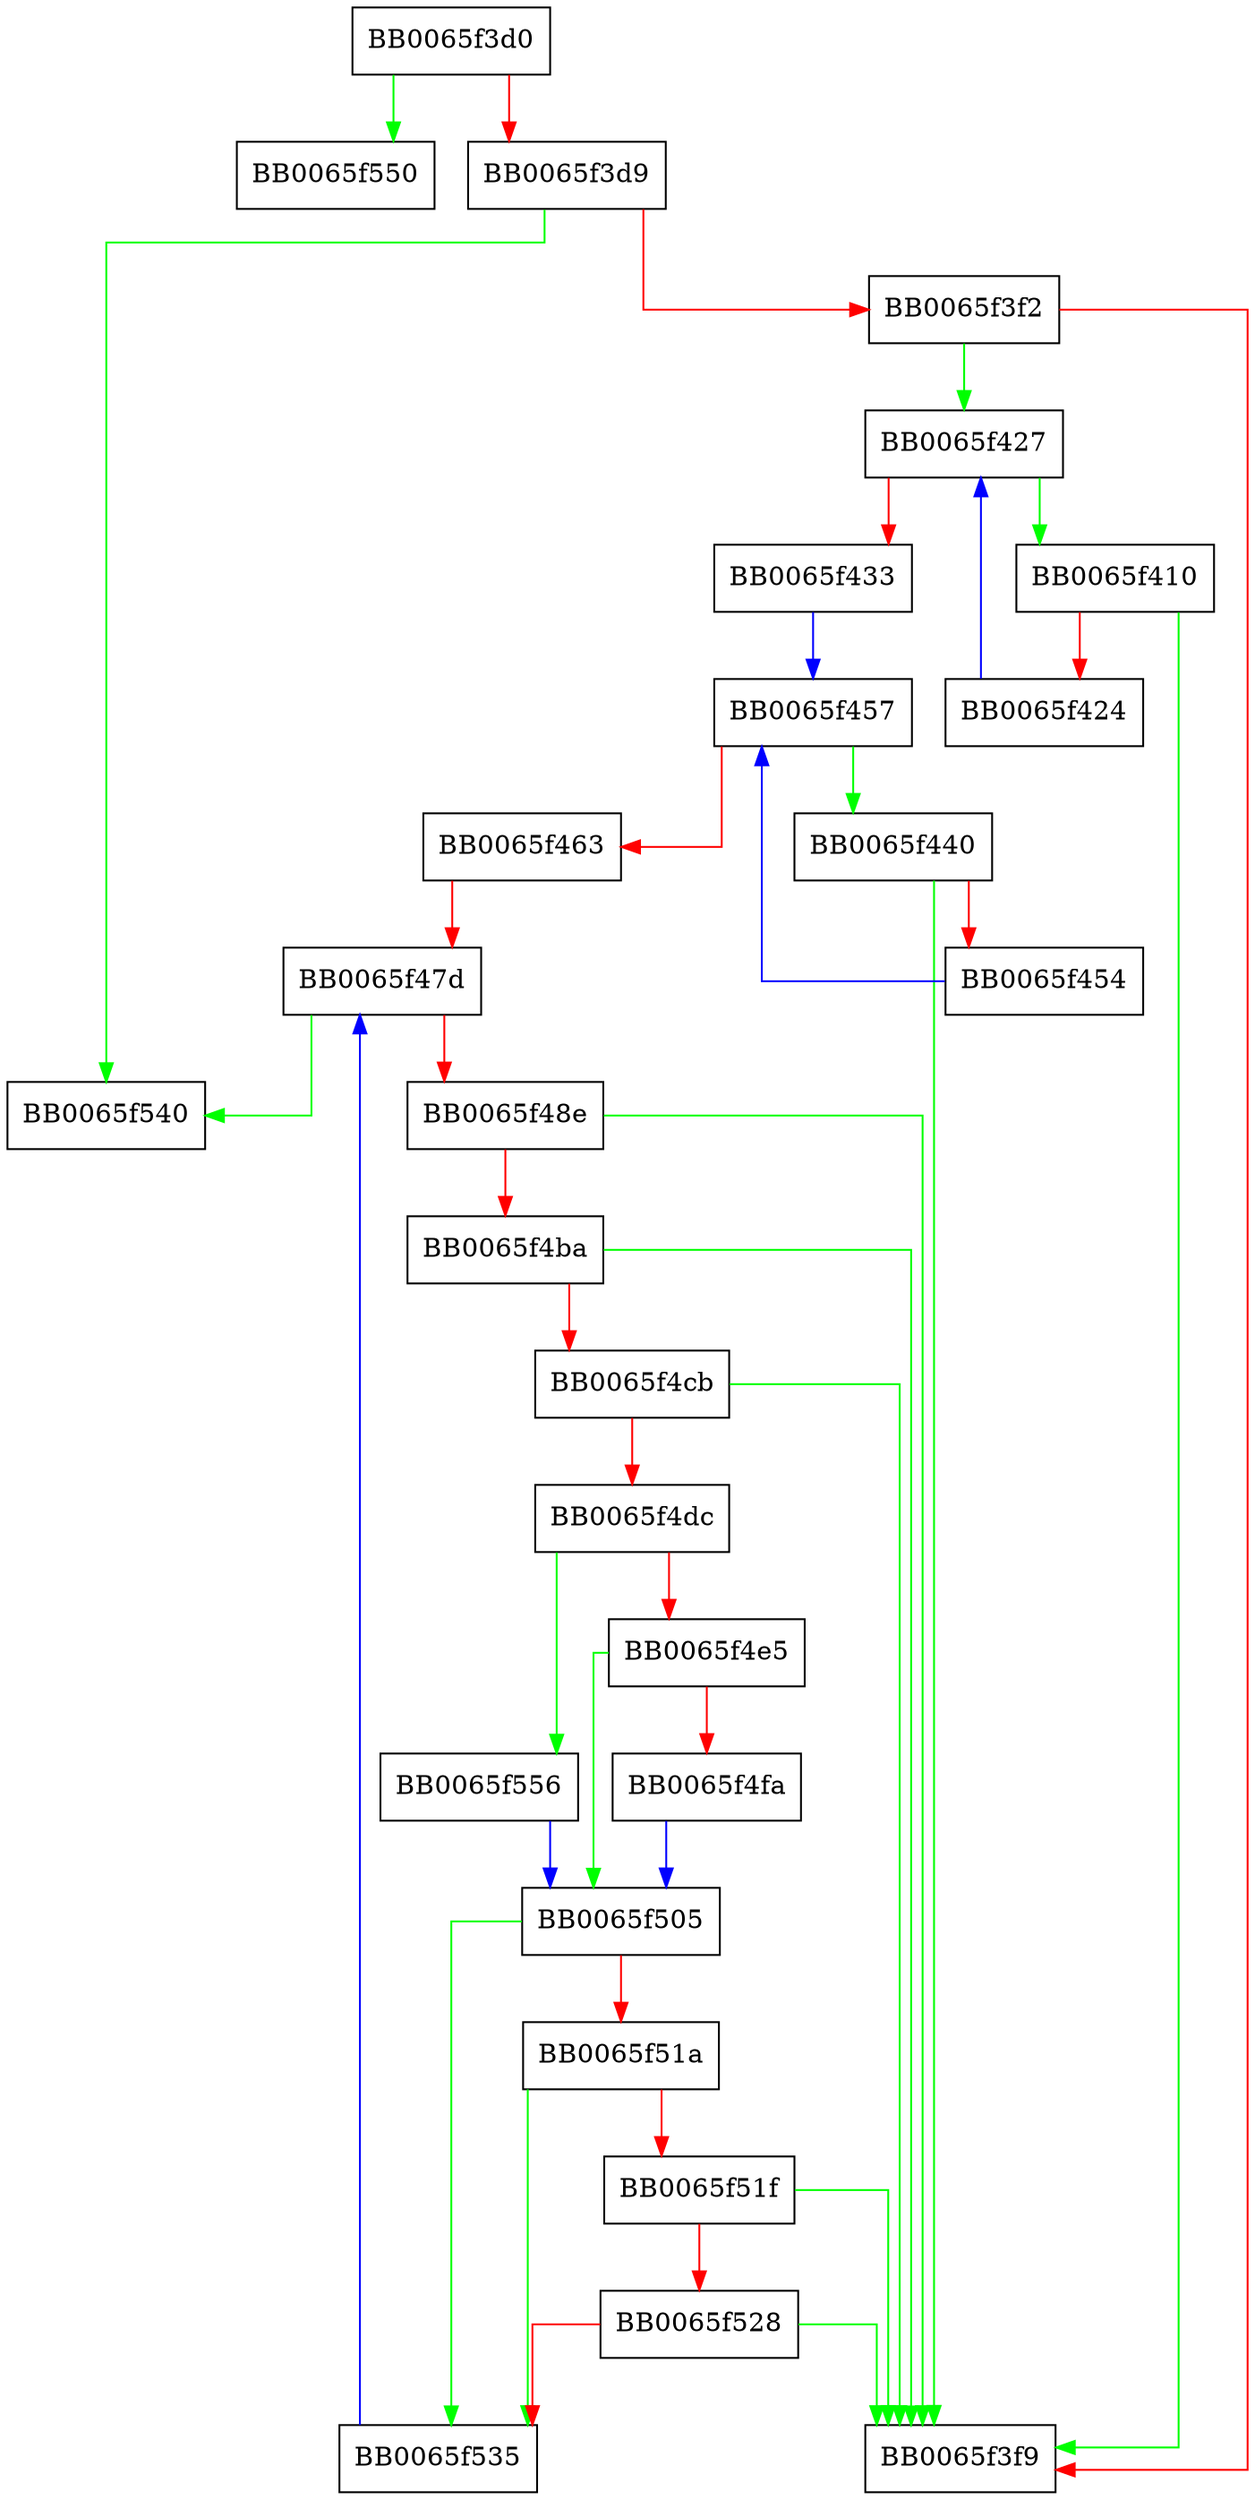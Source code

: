 digraph X509v3_addr_subset {
  node [shape="box"];
  graph [splines=ortho];
  BB0065f3d0 -> BB0065f550 [color="green"];
  BB0065f3d0 -> BB0065f3d9 [color="red"];
  BB0065f3d9 -> BB0065f540 [color="green"];
  BB0065f3d9 -> BB0065f3f2 [color="red"];
  BB0065f3f2 -> BB0065f427 [color="green"];
  BB0065f3f2 -> BB0065f3f9 [color="red"];
  BB0065f410 -> BB0065f3f9 [color="green"];
  BB0065f410 -> BB0065f424 [color="red"];
  BB0065f424 -> BB0065f427 [color="blue"];
  BB0065f427 -> BB0065f410 [color="green"];
  BB0065f427 -> BB0065f433 [color="red"];
  BB0065f433 -> BB0065f457 [color="blue"];
  BB0065f440 -> BB0065f3f9 [color="green"];
  BB0065f440 -> BB0065f454 [color="red"];
  BB0065f454 -> BB0065f457 [color="blue"];
  BB0065f457 -> BB0065f440 [color="green"];
  BB0065f457 -> BB0065f463 [color="red"];
  BB0065f463 -> BB0065f47d [color="red"];
  BB0065f47d -> BB0065f540 [color="green"];
  BB0065f47d -> BB0065f48e [color="red"];
  BB0065f48e -> BB0065f3f9 [color="green"];
  BB0065f48e -> BB0065f4ba [color="red"];
  BB0065f4ba -> BB0065f3f9 [color="green"];
  BB0065f4ba -> BB0065f4cb [color="red"];
  BB0065f4cb -> BB0065f3f9 [color="green"];
  BB0065f4cb -> BB0065f4dc [color="red"];
  BB0065f4dc -> BB0065f556 [color="green"];
  BB0065f4dc -> BB0065f4e5 [color="red"];
  BB0065f4e5 -> BB0065f505 [color="green"];
  BB0065f4e5 -> BB0065f4fa [color="red"];
  BB0065f4fa -> BB0065f505 [color="blue"];
  BB0065f505 -> BB0065f535 [color="green"];
  BB0065f505 -> BB0065f51a [color="red"];
  BB0065f51a -> BB0065f535 [color="green"];
  BB0065f51a -> BB0065f51f [color="red"];
  BB0065f51f -> BB0065f3f9 [color="green"];
  BB0065f51f -> BB0065f528 [color="red"];
  BB0065f528 -> BB0065f3f9 [color="green"];
  BB0065f528 -> BB0065f535 [color="red"];
  BB0065f535 -> BB0065f47d [color="blue"];
  BB0065f556 -> BB0065f505 [color="blue"];
}